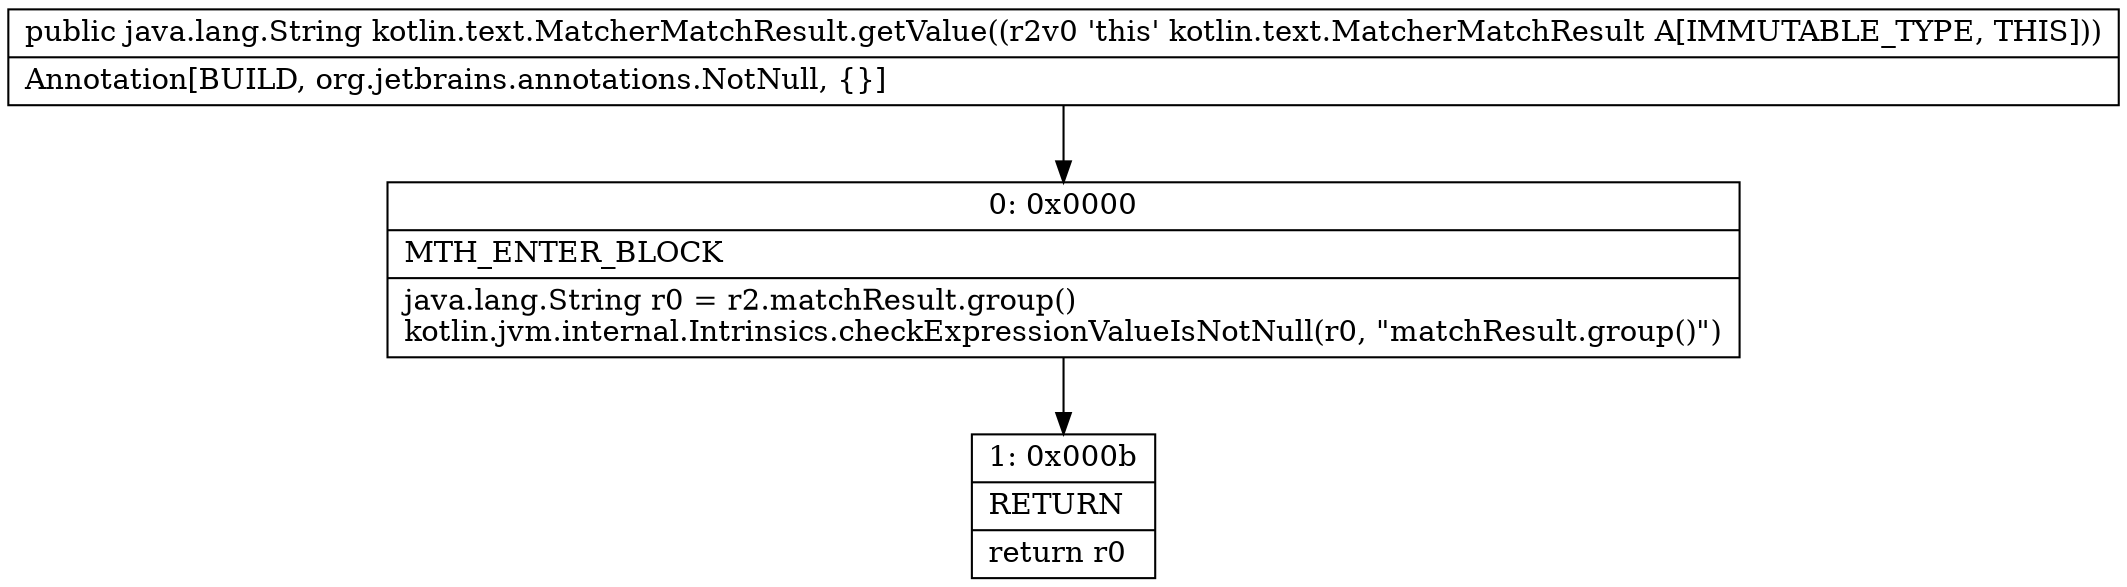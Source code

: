 digraph "CFG forkotlin.text.MatcherMatchResult.getValue()Ljava\/lang\/String;" {
Node_0 [shape=record,label="{0\:\ 0x0000|MTH_ENTER_BLOCK\l|java.lang.String r0 = r2.matchResult.group()\lkotlin.jvm.internal.Intrinsics.checkExpressionValueIsNotNull(r0, \"matchResult.group()\")\l}"];
Node_1 [shape=record,label="{1\:\ 0x000b|RETURN\l|return r0\l}"];
MethodNode[shape=record,label="{public java.lang.String kotlin.text.MatcherMatchResult.getValue((r2v0 'this' kotlin.text.MatcherMatchResult A[IMMUTABLE_TYPE, THIS]))  | Annotation[BUILD, org.jetbrains.annotations.NotNull, \{\}]\l}"];
MethodNode -> Node_0;
Node_0 -> Node_1;
}

